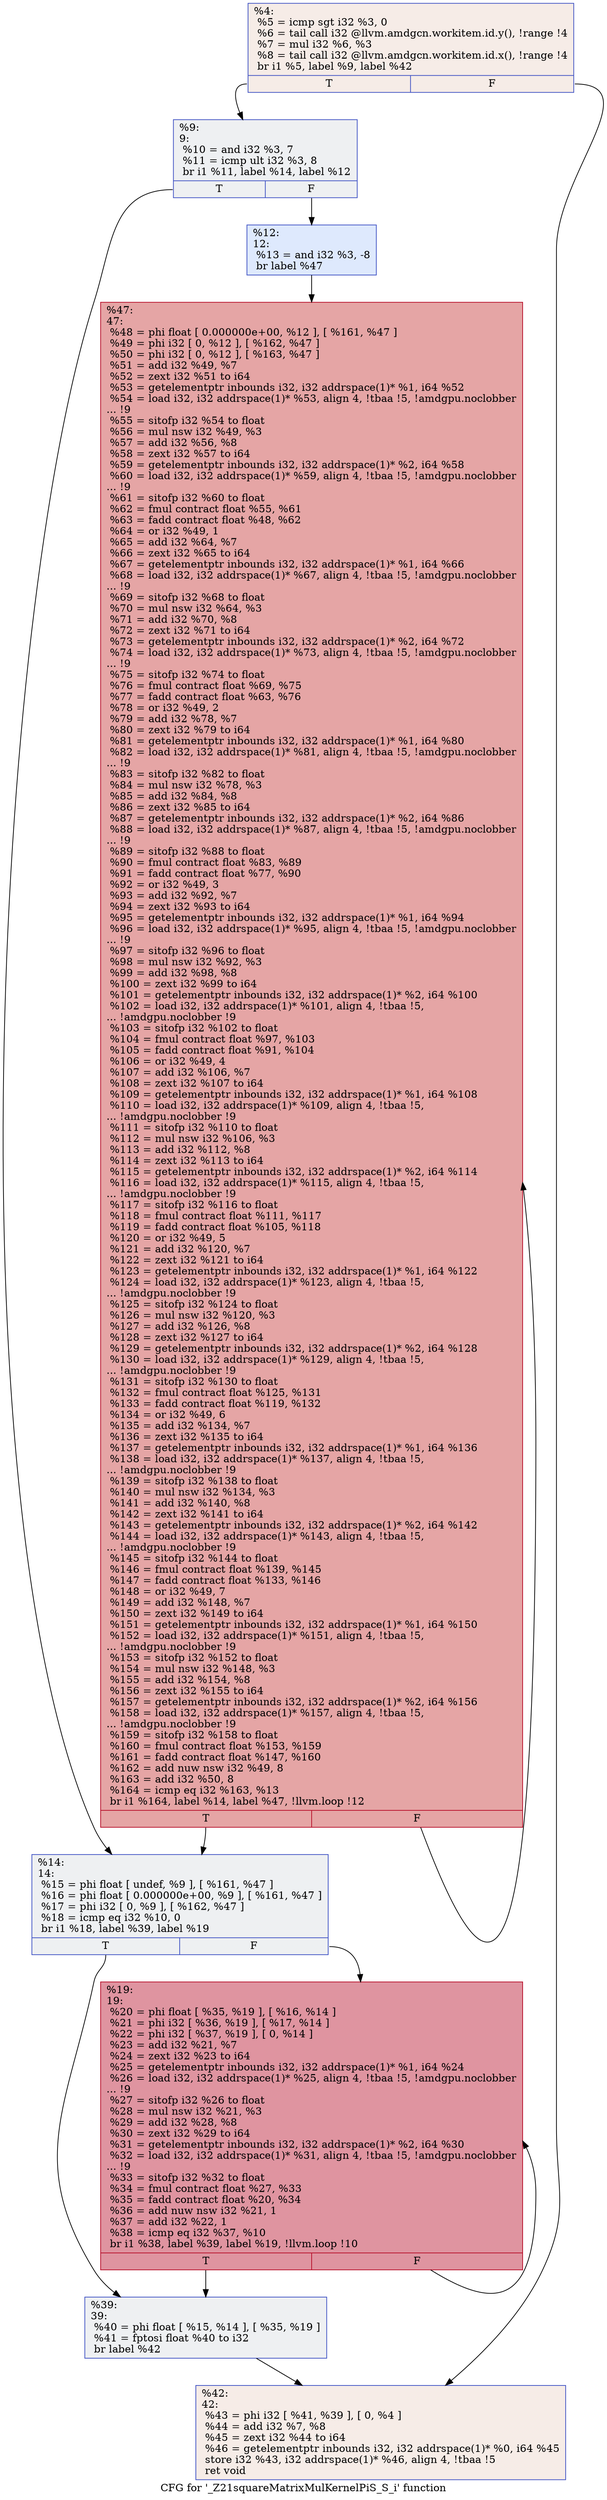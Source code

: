 digraph "CFG for '_Z21squareMatrixMulKernelPiS_S_i' function" {
	label="CFG for '_Z21squareMatrixMulKernelPiS_S_i' function";

	Node0x525a810 [shape=record,color="#3d50c3ff", style=filled, fillcolor="#ead5c970",label="{%4:\l  %5 = icmp sgt i32 %3, 0\l  %6 = tail call i32 @llvm.amdgcn.workitem.id.y(), !range !4\l  %7 = mul i32 %6, %3\l  %8 = tail call i32 @llvm.amdgcn.workitem.id.x(), !range !4\l  br i1 %5, label %9, label %42\l|{<s0>T|<s1>F}}"];
	Node0x525a810:s0 -> Node0x525a8a0;
	Node0x525a810:s1 -> Node0x525c630;
	Node0x525a8a0 [shape=record,color="#3d50c3ff", style=filled, fillcolor="#d9dce170",label="{%9:\l9:                                                \l  %10 = and i32 %3, 7\l  %11 = icmp ult i32 %3, 8\l  br i1 %11, label %14, label %12\l|{<s0>T|<s1>F}}"];
	Node0x525a8a0:s0 -> Node0x525c8f0;
	Node0x525a8a0:s1 -> Node0x525c940;
	Node0x525c940 [shape=record,color="#3d50c3ff", style=filled, fillcolor="#b5cdfa70",label="{%12:\l12:                                               \l  %13 = and i32 %3, -8\l  br label %47\l}"];
	Node0x525c940 -> Node0x525cb40;
	Node0x525c8f0 [shape=record,color="#3d50c3ff", style=filled, fillcolor="#d9dce170",label="{%14:\l14:                                               \l  %15 = phi float [ undef, %9 ], [ %161, %47 ]\l  %16 = phi float [ 0.000000e+00, %9 ], [ %161, %47 ]\l  %17 = phi i32 [ 0, %9 ], [ %162, %47 ]\l  %18 = icmp eq i32 %10, 0\l  br i1 %18, label %39, label %19\l|{<s0>T|<s1>F}}"];
	Node0x525c8f0:s0 -> Node0x525de50;
	Node0x525c8f0:s1 -> Node0x525dee0;
	Node0x525dee0 [shape=record,color="#b70d28ff", style=filled, fillcolor="#b70d2870",label="{%19:\l19:                                               \l  %20 = phi float [ %35, %19 ], [ %16, %14 ]\l  %21 = phi i32 [ %36, %19 ], [ %17, %14 ]\l  %22 = phi i32 [ %37, %19 ], [ 0, %14 ]\l  %23 = add i32 %21, %7\l  %24 = zext i32 %23 to i64\l  %25 = getelementptr inbounds i32, i32 addrspace(1)* %1, i64 %24\l  %26 = load i32, i32 addrspace(1)* %25, align 4, !tbaa !5, !amdgpu.noclobber\l... !9\l  %27 = sitofp i32 %26 to float\l  %28 = mul nsw i32 %21, %3\l  %29 = add i32 %28, %8\l  %30 = zext i32 %29 to i64\l  %31 = getelementptr inbounds i32, i32 addrspace(1)* %2, i64 %30\l  %32 = load i32, i32 addrspace(1)* %31, align 4, !tbaa !5, !amdgpu.noclobber\l... !9\l  %33 = sitofp i32 %32 to float\l  %34 = fmul contract float %27, %33\l  %35 = fadd contract float %20, %34\l  %36 = add nuw nsw i32 %21, 1\l  %37 = add i32 %22, 1\l  %38 = icmp eq i32 %37, %10\l  br i1 %38, label %39, label %19, !llvm.loop !10\l|{<s0>T|<s1>F}}"];
	Node0x525dee0:s0 -> Node0x525de50;
	Node0x525dee0:s1 -> Node0x525dee0;
	Node0x525de50 [shape=record,color="#3d50c3ff", style=filled, fillcolor="#d9dce170",label="{%39:\l39:                                               \l  %40 = phi float [ %15, %14 ], [ %35, %19 ]\l  %41 = fptosi float %40 to i32\l  br label %42\l}"];
	Node0x525de50 -> Node0x525c630;
	Node0x525c630 [shape=record,color="#3d50c3ff", style=filled, fillcolor="#ead5c970",label="{%42:\l42:                                               \l  %43 = phi i32 [ %41, %39 ], [ 0, %4 ]\l  %44 = add i32 %7, %8\l  %45 = zext i32 %44 to i64\l  %46 = getelementptr inbounds i32, i32 addrspace(1)* %0, i64 %45\l  store i32 %43, i32 addrspace(1)* %46, align 4, !tbaa !5\l  ret void\l}"];
	Node0x525cb40 [shape=record,color="#b70d28ff", style=filled, fillcolor="#c5333470",label="{%47:\l47:                                               \l  %48 = phi float [ 0.000000e+00, %12 ], [ %161, %47 ]\l  %49 = phi i32 [ 0, %12 ], [ %162, %47 ]\l  %50 = phi i32 [ 0, %12 ], [ %163, %47 ]\l  %51 = add i32 %49, %7\l  %52 = zext i32 %51 to i64\l  %53 = getelementptr inbounds i32, i32 addrspace(1)* %1, i64 %52\l  %54 = load i32, i32 addrspace(1)* %53, align 4, !tbaa !5, !amdgpu.noclobber\l... !9\l  %55 = sitofp i32 %54 to float\l  %56 = mul nsw i32 %49, %3\l  %57 = add i32 %56, %8\l  %58 = zext i32 %57 to i64\l  %59 = getelementptr inbounds i32, i32 addrspace(1)* %2, i64 %58\l  %60 = load i32, i32 addrspace(1)* %59, align 4, !tbaa !5, !amdgpu.noclobber\l... !9\l  %61 = sitofp i32 %60 to float\l  %62 = fmul contract float %55, %61\l  %63 = fadd contract float %48, %62\l  %64 = or i32 %49, 1\l  %65 = add i32 %64, %7\l  %66 = zext i32 %65 to i64\l  %67 = getelementptr inbounds i32, i32 addrspace(1)* %1, i64 %66\l  %68 = load i32, i32 addrspace(1)* %67, align 4, !tbaa !5, !amdgpu.noclobber\l... !9\l  %69 = sitofp i32 %68 to float\l  %70 = mul nsw i32 %64, %3\l  %71 = add i32 %70, %8\l  %72 = zext i32 %71 to i64\l  %73 = getelementptr inbounds i32, i32 addrspace(1)* %2, i64 %72\l  %74 = load i32, i32 addrspace(1)* %73, align 4, !tbaa !5, !amdgpu.noclobber\l... !9\l  %75 = sitofp i32 %74 to float\l  %76 = fmul contract float %69, %75\l  %77 = fadd contract float %63, %76\l  %78 = or i32 %49, 2\l  %79 = add i32 %78, %7\l  %80 = zext i32 %79 to i64\l  %81 = getelementptr inbounds i32, i32 addrspace(1)* %1, i64 %80\l  %82 = load i32, i32 addrspace(1)* %81, align 4, !tbaa !5, !amdgpu.noclobber\l... !9\l  %83 = sitofp i32 %82 to float\l  %84 = mul nsw i32 %78, %3\l  %85 = add i32 %84, %8\l  %86 = zext i32 %85 to i64\l  %87 = getelementptr inbounds i32, i32 addrspace(1)* %2, i64 %86\l  %88 = load i32, i32 addrspace(1)* %87, align 4, !tbaa !5, !amdgpu.noclobber\l... !9\l  %89 = sitofp i32 %88 to float\l  %90 = fmul contract float %83, %89\l  %91 = fadd contract float %77, %90\l  %92 = or i32 %49, 3\l  %93 = add i32 %92, %7\l  %94 = zext i32 %93 to i64\l  %95 = getelementptr inbounds i32, i32 addrspace(1)* %1, i64 %94\l  %96 = load i32, i32 addrspace(1)* %95, align 4, !tbaa !5, !amdgpu.noclobber\l... !9\l  %97 = sitofp i32 %96 to float\l  %98 = mul nsw i32 %92, %3\l  %99 = add i32 %98, %8\l  %100 = zext i32 %99 to i64\l  %101 = getelementptr inbounds i32, i32 addrspace(1)* %2, i64 %100\l  %102 = load i32, i32 addrspace(1)* %101, align 4, !tbaa !5,\l... !amdgpu.noclobber !9\l  %103 = sitofp i32 %102 to float\l  %104 = fmul contract float %97, %103\l  %105 = fadd contract float %91, %104\l  %106 = or i32 %49, 4\l  %107 = add i32 %106, %7\l  %108 = zext i32 %107 to i64\l  %109 = getelementptr inbounds i32, i32 addrspace(1)* %1, i64 %108\l  %110 = load i32, i32 addrspace(1)* %109, align 4, !tbaa !5,\l... !amdgpu.noclobber !9\l  %111 = sitofp i32 %110 to float\l  %112 = mul nsw i32 %106, %3\l  %113 = add i32 %112, %8\l  %114 = zext i32 %113 to i64\l  %115 = getelementptr inbounds i32, i32 addrspace(1)* %2, i64 %114\l  %116 = load i32, i32 addrspace(1)* %115, align 4, !tbaa !5,\l... !amdgpu.noclobber !9\l  %117 = sitofp i32 %116 to float\l  %118 = fmul contract float %111, %117\l  %119 = fadd contract float %105, %118\l  %120 = or i32 %49, 5\l  %121 = add i32 %120, %7\l  %122 = zext i32 %121 to i64\l  %123 = getelementptr inbounds i32, i32 addrspace(1)* %1, i64 %122\l  %124 = load i32, i32 addrspace(1)* %123, align 4, !tbaa !5,\l... !amdgpu.noclobber !9\l  %125 = sitofp i32 %124 to float\l  %126 = mul nsw i32 %120, %3\l  %127 = add i32 %126, %8\l  %128 = zext i32 %127 to i64\l  %129 = getelementptr inbounds i32, i32 addrspace(1)* %2, i64 %128\l  %130 = load i32, i32 addrspace(1)* %129, align 4, !tbaa !5,\l... !amdgpu.noclobber !9\l  %131 = sitofp i32 %130 to float\l  %132 = fmul contract float %125, %131\l  %133 = fadd contract float %119, %132\l  %134 = or i32 %49, 6\l  %135 = add i32 %134, %7\l  %136 = zext i32 %135 to i64\l  %137 = getelementptr inbounds i32, i32 addrspace(1)* %1, i64 %136\l  %138 = load i32, i32 addrspace(1)* %137, align 4, !tbaa !5,\l... !amdgpu.noclobber !9\l  %139 = sitofp i32 %138 to float\l  %140 = mul nsw i32 %134, %3\l  %141 = add i32 %140, %8\l  %142 = zext i32 %141 to i64\l  %143 = getelementptr inbounds i32, i32 addrspace(1)* %2, i64 %142\l  %144 = load i32, i32 addrspace(1)* %143, align 4, !tbaa !5,\l... !amdgpu.noclobber !9\l  %145 = sitofp i32 %144 to float\l  %146 = fmul contract float %139, %145\l  %147 = fadd contract float %133, %146\l  %148 = or i32 %49, 7\l  %149 = add i32 %148, %7\l  %150 = zext i32 %149 to i64\l  %151 = getelementptr inbounds i32, i32 addrspace(1)* %1, i64 %150\l  %152 = load i32, i32 addrspace(1)* %151, align 4, !tbaa !5,\l... !amdgpu.noclobber !9\l  %153 = sitofp i32 %152 to float\l  %154 = mul nsw i32 %148, %3\l  %155 = add i32 %154, %8\l  %156 = zext i32 %155 to i64\l  %157 = getelementptr inbounds i32, i32 addrspace(1)* %2, i64 %156\l  %158 = load i32, i32 addrspace(1)* %157, align 4, !tbaa !5,\l... !amdgpu.noclobber !9\l  %159 = sitofp i32 %158 to float\l  %160 = fmul contract float %153, %159\l  %161 = fadd contract float %147, %160\l  %162 = add nuw nsw i32 %49, 8\l  %163 = add i32 %50, 8\l  %164 = icmp eq i32 %163, %13\l  br i1 %164, label %14, label %47, !llvm.loop !12\l|{<s0>T|<s1>F}}"];
	Node0x525cb40:s0 -> Node0x525c8f0;
	Node0x525cb40:s1 -> Node0x525cb40;
}
